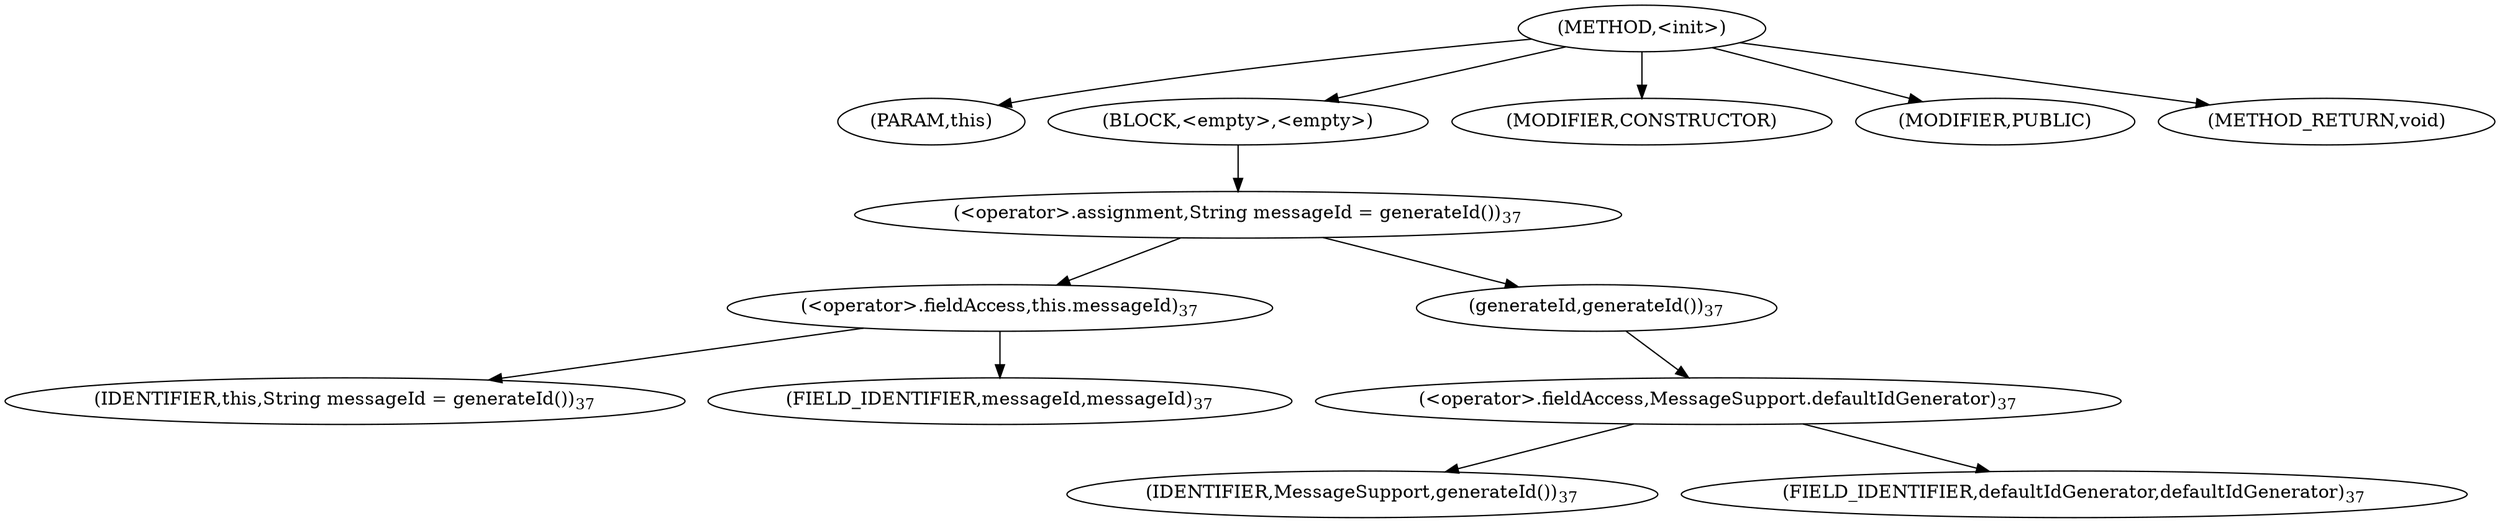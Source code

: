 digraph "&lt;init&gt;" {  
"231" [label = <(METHOD,&lt;init&gt;)> ]
"232" [label = <(PARAM,this)> ]
"233" [label = <(BLOCK,&lt;empty&gt;,&lt;empty&gt;)> ]
"234" [label = <(&lt;operator&gt;.assignment,String messageId = generateId())<SUB>37</SUB>> ]
"235" [label = <(&lt;operator&gt;.fieldAccess,this.messageId)<SUB>37</SUB>> ]
"236" [label = <(IDENTIFIER,this,String messageId = generateId())<SUB>37</SUB>> ]
"237" [label = <(FIELD_IDENTIFIER,messageId,messageId)<SUB>37</SUB>> ]
"238" [label = <(generateId,generateId())<SUB>37</SUB>> ]
"239" [label = <(&lt;operator&gt;.fieldAccess,MessageSupport.defaultIdGenerator)<SUB>37</SUB>> ]
"240" [label = <(IDENTIFIER,MessageSupport,generateId())<SUB>37</SUB>> ]
"241" [label = <(FIELD_IDENTIFIER,defaultIdGenerator,defaultIdGenerator)<SUB>37</SUB>> ]
"242" [label = <(MODIFIER,CONSTRUCTOR)> ]
"243" [label = <(MODIFIER,PUBLIC)> ]
"244" [label = <(METHOD_RETURN,void)> ]
  "231" -> "232" 
  "231" -> "233" 
  "231" -> "242" 
  "231" -> "243" 
  "231" -> "244" 
  "233" -> "234" 
  "234" -> "235" 
  "234" -> "238" 
  "235" -> "236" 
  "235" -> "237" 
  "238" -> "239" 
  "239" -> "240" 
  "239" -> "241" 
}
